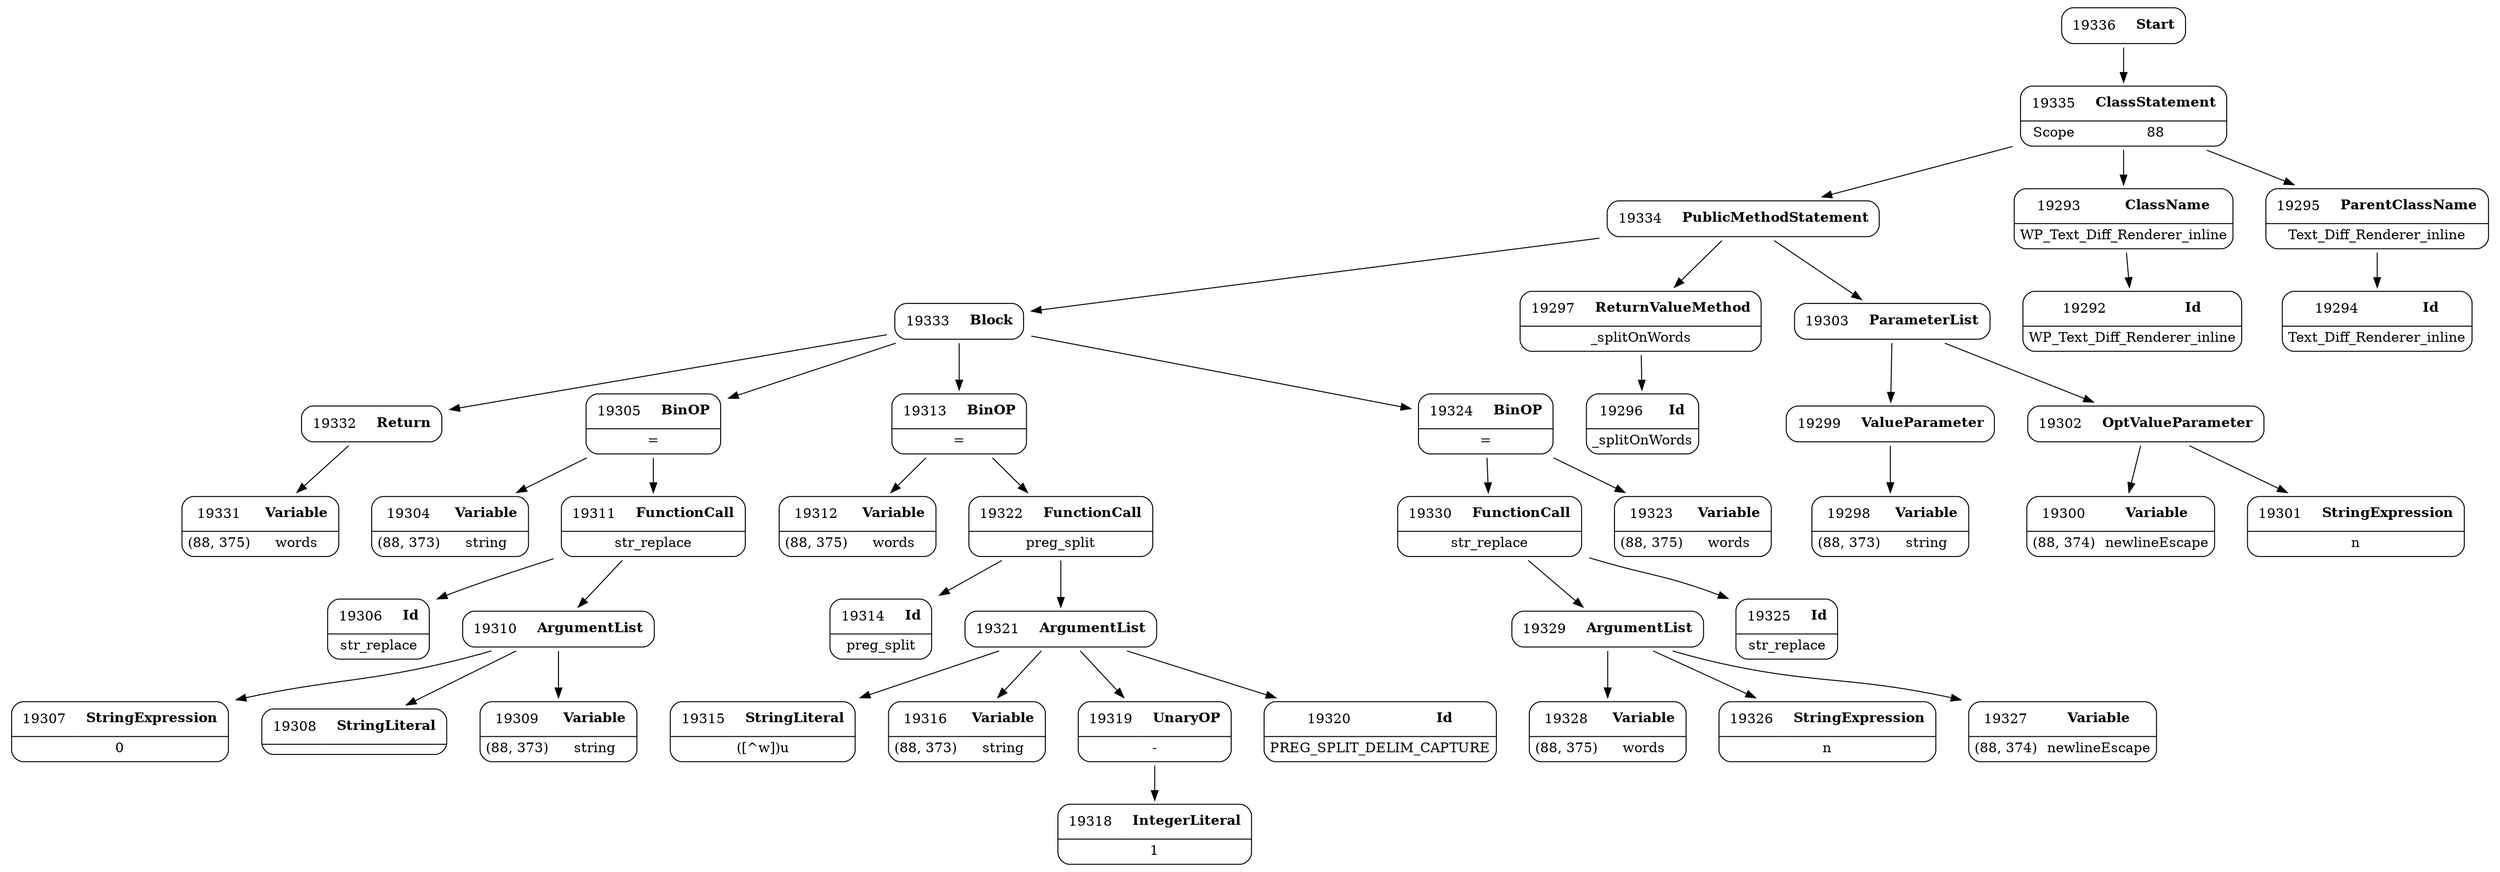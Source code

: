 digraph ast {
node [shape=none];
19328 [label=<<TABLE border='1' cellspacing='0' cellpadding='10' style='rounded' ><TR><TD border='0'>19328</TD><TD border='0'><B>Variable</B></TD></TR><HR/><TR><TD border='0' cellpadding='5'>(88, 375)</TD><TD border='0' cellpadding='5'>words</TD></TR></TABLE>>];
19329 [label=<<TABLE border='1' cellspacing='0' cellpadding='10' style='rounded' ><TR><TD border='0'>19329</TD><TD border='0'><B>ArgumentList</B></TD></TR></TABLE>>];
19329 -> 19326 [weight=2];
19329 -> 19327 [weight=2];
19329 -> 19328 [weight=2];
19330 [label=<<TABLE border='1' cellspacing='0' cellpadding='10' style='rounded' ><TR><TD border='0'>19330</TD><TD border='0'><B>FunctionCall</B></TD></TR><HR/><TR><TD border='0' cellpadding='5' colspan='2'>str_replace</TD></TR></TABLE>>];
19330 -> 19325 [weight=2];
19330 -> 19329 [weight=2];
19331 [label=<<TABLE border='1' cellspacing='0' cellpadding='10' style='rounded' ><TR><TD border='0'>19331</TD><TD border='0'><B>Variable</B></TD></TR><HR/><TR><TD border='0' cellpadding='5'>(88, 375)</TD><TD border='0' cellpadding='5'>words</TD></TR></TABLE>>];
19332 [label=<<TABLE border='1' cellspacing='0' cellpadding='10' style='rounded' ><TR><TD border='0'>19332</TD><TD border='0'><B>Return</B></TD></TR></TABLE>>];
19332 -> 19331 [weight=2];
19333 [label=<<TABLE border='1' cellspacing='0' cellpadding='10' style='rounded' ><TR><TD border='0'>19333</TD><TD border='0'><B>Block</B></TD></TR></TABLE>>];
19333 -> 19305 [weight=2];
19333 -> 19313 [weight=2];
19333 -> 19324 [weight=2];
19333 -> 19332 [weight=2];
19334 [label=<<TABLE border='1' cellspacing='0' cellpadding='10' style='rounded' ><TR><TD border='0'>19334</TD><TD border='0'><B>PublicMethodStatement</B></TD></TR></TABLE>>];
19334 -> 19297 [weight=2];
19334 -> 19303 [weight=2];
19334 -> 19333 [weight=2];
19335 [label=<<TABLE border='1' cellspacing='0' cellpadding='10' style='rounded' ><TR><TD border='0'>19335</TD><TD border='0'><B>ClassStatement</B></TD></TR><HR/><TR><TD border='0' cellpadding='5'>Scope</TD><TD border='0' cellpadding='5'>88</TD></TR></TABLE>>];
19335 -> 19293 [weight=2];
19335 -> 19295 [weight=2];
19335 -> 19334 [weight=2];
19336 [label=<<TABLE border='1' cellspacing='0' cellpadding='10' style='rounded' ><TR><TD border='0'>19336</TD><TD border='0'><B>Start</B></TD></TR></TABLE>>];
19336 -> 19335 [weight=2];
19292 [label=<<TABLE border='1' cellspacing='0' cellpadding='10' style='rounded' ><TR><TD border='0'>19292</TD><TD border='0'><B>Id</B></TD></TR><HR/><TR><TD border='0' cellpadding='5' colspan='2'>WP_Text_Diff_Renderer_inline</TD></TR></TABLE>>];
19293 [label=<<TABLE border='1' cellspacing='0' cellpadding='10' style='rounded' ><TR><TD border='0'>19293</TD><TD border='0'><B>ClassName</B></TD></TR><HR/><TR><TD border='0' cellpadding='5' colspan='2'>WP_Text_Diff_Renderer_inline</TD></TR></TABLE>>];
19293 -> 19292 [weight=2];
19294 [label=<<TABLE border='1' cellspacing='0' cellpadding='10' style='rounded' ><TR><TD border='0'>19294</TD><TD border='0'><B>Id</B></TD></TR><HR/><TR><TD border='0' cellpadding='5' colspan='2'>Text_Diff_Renderer_inline</TD></TR></TABLE>>];
19295 [label=<<TABLE border='1' cellspacing='0' cellpadding='10' style='rounded' ><TR><TD border='0'>19295</TD><TD border='0'><B>ParentClassName</B></TD></TR><HR/><TR><TD border='0' cellpadding='5' colspan='2'>Text_Diff_Renderer_inline</TD></TR></TABLE>>];
19295 -> 19294 [weight=2];
19296 [label=<<TABLE border='1' cellspacing='0' cellpadding='10' style='rounded' ><TR><TD border='0'>19296</TD><TD border='0'><B>Id</B></TD></TR><HR/><TR><TD border='0' cellpadding='5' colspan='2'>_splitOnWords</TD></TR></TABLE>>];
19297 [label=<<TABLE border='1' cellspacing='0' cellpadding='10' style='rounded' ><TR><TD border='0'>19297</TD><TD border='0'><B>ReturnValueMethod</B></TD></TR><HR/><TR><TD border='0' cellpadding='5' colspan='2'>_splitOnWords</TD></TR></TABLE>>];
19297 -> 19296 [weight=2];
19298 [label=<<TABLE border='1' cellspacing='0' cellpadding='10' style='rounded' ><TR><TD border='0'>19298</TD><TD border='0'><B>Variable</B></TD></TR><HR/><TR><TD border='0' cellpadding='5'>(88, 373)</TD><TD border='0' cellpadding='5'>string</TD></TR></TABLE>>];
19299 [label=<<TABLE border='1' cellspacing='0' cellpadding='10' style='rounded' ><TR><TD border='0'>19299</TD><TD border='0'><B>ValueParameter</B></TD></TR></TABLE>>];
19299 -> 19298 [weight=2];
19300 [label=<<TABLE border='1' cellspacing='0' cellpadding='10' style='rounded' ><TR><TD border='0'>19300</TD><TD border='0'><B>Variable</B></TD></TR><HR/><TR><TD border='0' cellpadding='5'>(88, 374)</TD><TD border='0' cellpadding='5'>newlineEscape</TD></TR></TABLE>>];
19301 [label=<<TABLE border='1' cellspacing='0' cellpadding='10' style='rounded' ><TR><TD border='0'>19301</TD><TD border='0'><B>StringExpression</B></TD></TR><HR/><TR><TD border='0' cellpadding='5' colspan='2'>n</TD></TR></TABLE>>];
19302 [label=<<TABLE border='1' cellspacing='0' cellpadding='10' style='rounded' ><TR><TD border='0'>19302</TD><TD border='0'><B>OptValueParameter</B></TD></TR></TABLE>>];
19302 -> 19300 [weight=2];
19302 -> 19301 [weight=2];
19303 [label=<<TABLE border='1' cellspacing='0' cellpadding='10' style='rounded' ><TR><TD border='0'>19303</TD><TD border='0'><B>ParameterList</B></TD></TR></TABLE>>];
19303 -> 19299 [weight=2];
19303 -> 19302 [weight=2];
19304 [label=<<TABLE border='1' cellspacing='0' cellpadding='10' style='rounded' ><TR><TD border='0'>19304</TD><TD border='0'><B>Variable</B></TD></TR><HR/><TR><TD border='0' cellpadding='5'>(88, 373)</TD><TD border='0' cellpadding='5'>string</TD></TR></TABLE>>];
19305 [label=<<TABLE border='1' cellspacing='0' cellpadding='10' style='rounded' ><TR><TD border='0'>19305</TD><TD border='0'><B>BinOP</B></TD></TR><HR/><TR><TD border='0' cellpadding='5' colspan='2'>=</TD></TR></TABLE>>];
19305 -> 19304 [weight=2];
19305 -> 19311 [weight=2];
19306 [label=<<TABLE border='1' cellspacing='0' cellpadding='10' style='rounded' ><TR><TD border='0'>19306</TD><TD border='0'><B>Id</B></TD></TR><HR/><TR><TD border='0' cellpadding='5' colspan='2'>str_replace</TD></TR></TABLE>>];
19307 [label=<<TABLE border='1' cellspacing='0' cellpadding='10' style='rounded' ><TR><TD border='0'>19307</TD><TD border='0'><B>StringExpression</B></TD></TR><HR/><TR><TD border='0' cellpadding='5' colspan='2'>0</TD></TR></TABLE>>];
19308 [label=<<TABLE border='1' cellspacing='0' cellpadding='10' style='rounded' ><TR><TD border='0'>19308</TD><TD border='0'><B>StringLiteral</B></TD></TR><HR/><TR><TD border='0' cellpadding='5' colspan='2'></TD></TR></TABLE>>];
19309 [label=<<TABLE border='1' cellspacing='0' cellpadding='10' style='rounded' ><TR><TD border='0'>19309</TD><TD border='0'><B>Variable</B></TD></TR><HR/><TR><TD border='0' cellpadding='5'>(88, 373)</TD><TD border='0' cellpadding='5'>string</TD></TR></TABLE>>];
19310 [label=<<TABLE border='1' cellspacing='0' cellpadding='10' style='rounded' ><TR><TD border='0'>19310</TD><TD border='0'><B>ArgumentList</B></TD></TR></TABLE>>];
19310 -> 19307 [weight=2];
19310 -> 19308 [weight=2];
19310 -> 19309 [weight=2];
19311 [label=<<TABLE border='1' cellspacing='0' cellpadding='10' style='rounded' ><TR><TD border='0'>19311</TD><TD border='0'><B>FunctionCall</B></TD></TR><HR/><TR><TD border='0' cellpadding='5' colspan='2'>str_replace</TD></TR></TABLE>>];
19311 -> 19306 [weight=2];
19311 -> 19310 [weight=2];
19312 [label=<<TABLE border='1' cellspacing='0' cellpadding='10' style='rounded' ><TR><TD border='0'>19312</TD><TD border='0'><B>Variable</B></TD></TR><HR/><TR><TD border='0' cellpadding='5'>(88, 375)</TD><TD border='0' cellpadding='5'>words</TD></TR></TABLE>>];
19313 [label=<<TABLE border='1' cellspacing='0' cellpadding='10' style='rounded' ><TR><TD border='0'>19313</TD><TD border='0'><B>BinOP</B></TD></TR><HR/><TR><TD border='0' cellpadding='5' colspan='2'>=</TD></TR></TABLE>>];
19313 -> 19312 [weight=2];
19313 -> 19322 [weight=2];
19314 [label=<<TABLE border='1' cellspacing='0' cellpadding='10' style='rounded' ><TR><TD border='0'>19314</TD><TD border='0'><B>Id</B></TD></TR><HR/><TR><TD border='0' cellpadding='5' colspan='2'>preg_split</TD></TR></TABLE>>];
19315 [label=<<TABLE border='1' cellspacing='0' cellpadding='10' style='rounded' ><TR><TD border='0'>19315</TD><TD border='0'><B>StringLiteral</B></TD></TR><HR/><TR><TD border='0' cellpadding='5' colspan='2'>([^w])u</TD></TR></TABLE>>];
19316 [label=<<TABLE border='1' cellspacing='0' cellpadding='10' style='rounded' ><TR><TD border='0'>19316</TD><TD border='0'><B>Variable</B></TD></TR><HR/><TR><TD border='0' cellpadding='5'>(88, 373)</TD><TD border='0' cellpadding='5'>string</TD></TR></TABLE>>];
19318 [label=<<TABLE border='1' cellspacing='0' cellpadding='10' style='rounded' ><TR><TD border='0'>19318</TD><TD border='0'><B>IntegerLiteral</B></TD></TR><HR/><TR><TD border='0' cellpadding='5' colspan='2'>1</TD></TR></TABLE>>];
19319 [label=<<TABLE border='1' cellspacing='0' cellpadding='10' style='rounded' ><TR><TD border='0'>19319</TD><TD border='0'><B>UnaryOP</B></TD></TR><HR/><TR><TD border='0' cellpadding='5' colspan='2'>-</TD></TR></TABLE>>];
19319 -> 19318 [weight=2];
19320 [label=<<TABLE border='1' cellspacing='0' cellpadding='10' style='rounded' ><TR><TD border='0'>19320</TD><TD border='0'><B>Id</B></TD></TR><HR/><TR><TD border='0' cellpadding='5' colspan='2'>PREG_SPLIT_DELIM_CAPTURE</TD></TR></TABLE>>];
19321 [label=<<TABLE border='1' cellspacing='0' cellpadding='10' style='rounded' ><TR><TD border='0'>19321</TD><TD border='0'><B>ArgumentList</B></TD></TR></TABLE>>];
19321 -> 19315 [weight=2];
19321 -> 19316 [weight=2];
19321 -> 19319 [weight=2];
19321 -> 19320 [weight=2];
19322 [label=<<TABLE border='1' cellspacing='0' cellpadding='10' style='rounded' ><TR><TD border='0'>19322</TD><TD border='0'><B>FunctionCall</B></TD></TR><HR/><TR><TD border='0' cellpadding='5' colspan='2'>preg_split</TD></TR></TABLE>>];
19322 -> 19314 [weight=2];
19322 -> 19321 [weight=2];
19323 [label=<<TABLE border='1' cellspacing='0' cellpadding='10' style='rounded' ><TR><TD border='0'>19323</TD><TD border='0'><B>Variable</B></TD></TR><HR/><TR><TD border='0' cellpadding='5'>(88, 375)</TD><TD border='0' cellpadding='5'>words</TD></TR></TABLE>>];
19324 [label=<<TABLE border='1' cellspacing='0' cellpadding='10' style='rounded' ><TR><TD border='0'>19324</TD><TD border='0'><B>BinOP</B></TD></TR><HR/><TR><TD border='0' cellpadding='5' colspan='2'>=</TD></TR></TABLE>>];
19324 -> 19323 [weight=2];
19324 -> 19330 [weight=2];
19325 [label=<<TABLE border='1' cellspacing='0' cellpadding='10' style='rounded' ><TR><TD border='0'>19325</TD><TD border='0'><B>Id</B></TD></TR><HR/><TR><TD border='0' cellpadding='5' colspan='2'>str_replace</TD></TR></TABLE>>];
19326 [label=<<TABLE border='1' cellspacing='0' cellpadding='10' style='rounded' ><TR><TD border='0'>19326</TD><TD border='0'><B>StringExpression</B></TD></TR><HR/><TR><TD border='0' cellpadding='5' colspan='2'>n</TD></TR></TABLE>>];
19327 [label=<<TABLE border='1' cellspacing='0' cellpadding='10' style='rounded' ><TR><TD border='0'>19327</TD><TD border='0'><B>Variable</B></TD></TR><HR/><TR><TD border='0' cellpadding='5'>(88, 374)</TD><TD border='0' cellpadding='5'>newlineEscape</TD></TR></TABLE>>];
}
